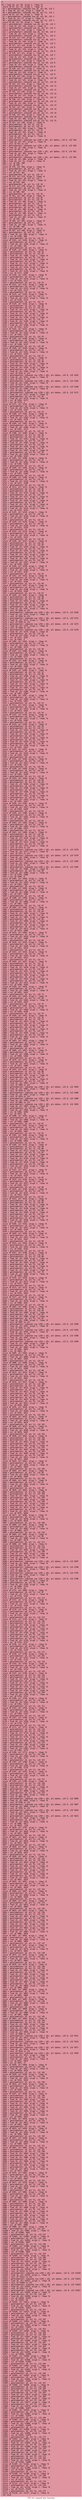 digraph "CFG for 'expand_key' function" {
	label="CFG for 'expand_key' function";

	Node0x2a6b93b0 [shape=record,color="#b70d28ff", style=filled, fillcolor="#b70d2870" fontname="Courier",label="{2:\l|  %3 = load i8, ptr %0, align 1, !tbaa !6\l  store i8 %3, ptr %1, align 1, !tbaa !6\l  %4 = getelementptr inbounds nuw i8, ptr %0, i32 1\l  %5 = load i8, ptr %4, align 1, !tbaa !6\l  %6 = getelementptr inbounds nuw i8, ptr %1, i32 1\l  store i8 %5, ptr %6, align 1, !tbaa !6\l  %7 = getelementptr inbounds nuw i8, ptr %0, i32 2\l  %8 = load i8, ptr %7, align 1, !tbaa !6\l  %9 = getelementptr inbounds nuw i8, ptr %1, i32 2\l  store i8 %8, ptr %9, align 1, !tbaa !6\l  %10 = getelementptr inbounds nuw i8, ptr %0, i32 3\l  %11 = load i8, ptr %10, align 1, !tbaa !6\l  %12 = getelementptr inbounds nuw i8, ptr %1, i32 3\l  store i8 %11, ptr %12, align 1, !tbaa !6\l  %13 = getelementptr inbounds nuw i8, ptr %0, i32 4\l  %14 = load i8, ptr %13, align 1, !tbaa !6\l  %15 = getelementptr inbounds nuw i8, ptr %1, i32 4\l  store i8 %14, ptr %15, align 1, !tbaa !6\l  %16 = getelementptr inbounds nuw i8, ptr %0, i32 5\l  %17 = load i8, ptr %16, align 1, !tbaa !6\l  %18 = getelementptr inbounds nuw i8, ptr %1, i32 5\l  store i8 %17, ptr %18, align 1, !tbaa !6\l  %19 = getelementptr inbounds nuw i8, ptr %0, i32 6\l  %20 = load i8, ptr %19, align 1, !tbaa !6\l  %21 = getelementptr inbounds nuw i8, ptr %1, i32 6\l  store i8 %20, ptr %21, align 1, !tbaa !6\l  %22 = getelementptr inbounds nuw i8, ptr %0, i32 7\l  %23 = load i8, ptr %22, align 1, !tbaa !6\l  %24 = getelementptr inbounds nuw i8, ptr %1, i32 7\l  store i8 %23, ptr %24, align 1, !tbaa !6\l  %25 = getelementptr inbounds nuw i8, ptr %0, i32 8\l  %26 = load i8, ptr %25, align 1, !tbaa !6\l  %27 = getelementptr inbounds nuw i8, ptr %1, i32 8\l  store i8 %26, ptr %27, align 1, !tbaa !6\l  %28 = getelementptr inbounds nuw i8, ptr %0, i32 9\l  %29 = load i8, ptr %28, align 1, !tbaa !6\l  %30 = getelementptr inbounds nuw i8, ptr %1, i32 9\l  store i8 %29, ptr %30, align 1, !tbaa !6\l  %31 = getelementptr inbounds nuw i8, ptr %0, i32 10\l  %32 = load i8, ptr %31, align 1, !tbaa !6\l  %33 = getelementptr inbounds nuw i8, ptr %1, i32 10\l  store i8 %32, ptr %33, align 1, !tbaa !6\l  %34 = getelementptr inbounds nuw i8, ptr %0, i32 11\l  %35 = load i8, ptr %34, align 1, !tbaa !6\l  %36 = getelementptr inbounds nuw i8, ptr %1, i32 11\l  store i8 %35, ptr %36, align 1, !tbaa !6\l  %37 = getelementptr inbounds nuw i8, ptr %0, i32 12\l  %38 = load i8, ptr %37, align 1, !tbaa !6\l  %39 = getelementptr inbounds nuw i8, ptr %1, i32 12\l  store i8 %38, ptr %39, align 1, !tbaa !6\l  %40 = getelementptr inbounds nuw i8, ptr %0, i32 13\l  %41 = load i8, ptr %40, align 1, !tbaa !6\l  %42 = getelementptr inbounds nuw i8, ptr %1, i32 13\l  store i8 %41, ptr %42, align 1, !tbaa !6\l  %43 = getelementptr inbounds nuw i8, ptr %0, i32 14\l  %44 = load i8, ptr %43, align 1, !tbaa !6\l  %45 = getelementptr inbounds nuw i8, ptr %1, i32 14\l  store i8 %44, ptr %45, align 1, !tbaa !6\l  %46 = getelementptr inbounds nuw i8, ptr %0, i32 15\l  %47 = load i8, ptr %46, align 1, !tbaa !6\l  %48 = getelementptr inbounds nuw i8, ptr %1, i32 15\l  store i8 %47, ptr %48, align 1, !tbaa !6\l  %49 = getelementptr i8, ptr %1, i32 16\l  %50 = getelementptr i8, ptr %1, i32 14\l  %51 = load i8, ptr %50, align 1, !tbaa !6\l  %52 = getelementptr i8, ptr %1, i32 13\l  %53 = load i8, ptr %52, align 1, !tbaa !6\l  %54 = getelementptr i8, ptr %1, i32 12\l  %55 = load i8, ptr %54, align 1, !tbaa !6\l  %56 = zext i8 %53 to i32\l  %57 = getelementptr inbounds nuw [256 x i8], ptr @sbox, i32 0, i32 %56\l  %58 = load i8, ptr %57, align 1, !tbaa !6\l  %59 = zext i8 %51 to i32\l  %60 = getelementptr inbounds nuw [256 x i8], ptr @sbox, i32 0, i32 %59\l  %61 = load i8, ptr %60, align 1, !tbaa !6\l  %62 = zext i8 %47 to i32\l  %63 = getelementptr inbounds nuw [256 x i8], ptr @sbox, i32 0, i32 %62\l  %64 = load i8, ptr %63, align 1, !tbaa !6\l  %65 = zext i8 %55 to i32\l  %66 = getelementptr inbounds nuw [256 x i8], ptr @sbox, i32 0, i32 %65\l  %67 = load i8, ptr %66, align 1, !tbaa !6\l  %68 = load i8, ptr %1, align 1, !tbaa !6\l  %69 = xor i8 %58, %68\l  %70 = xor i8 %69, 1\l  store i8 %70, ptr %49, align 1, !tbaa !6\l  %71 = getelementptr i8, ptr %1, i32 1\l  %72 = load i8, ptr %71, align 1, !tbaa !6\l  %73 = xor i8 %72, %61\l  %74 = getelementptr i8, ptr %1, i32 17\l  store i8 %73, ptr %74, align 1, !tbaa !6\l  %75 = getelementptr i8, ptr %1, i32 2\l  %76 = load i8, ptr %75, align 1, !tbaa !6\l  %77 = xor i8 %76, %64\l  %78 = getelementptr i8, ptr %1, i32 18\l  store i8 %77, ptr %78, align 1, !tbaa !6\l  %79 = getelementptr i8, ptr %1, i32 3\l  %80 = load i8, ptr %79, align 1, !tbaa !6\l  %81 = xor i8 %80, %67\l  %82 = getelementptr i8, ptr %1, i32 19\l  store i8 %81, ptr %82, align 1, !tbaa !6\l  %83 = getelementptr i8, ptr %1, i32 20\l  %84 = getelementptr i8, ptr %1, i32 16\l  %85 = load i8, ptr %84, align 1, !tbaa !6\l  %86 = getelementptr i8, ptr %1, i32 17\l  %87 = load i8, ptr %86, align 1, !tbaa !6\l  %88 = getelementptr i8, ptr %1, i32 18\l  %89 = load i8, ptr %88, align 1, !tbaa !6\l  %90 = getelementptr i8, ptr %1, i32 19\l  %91 = load i8, ptr %90, align 1, !tbaa !6\l  %92 = getelementptr i8, ptr %1, i32 4\l  %93 = load i8, ptr %92, align 1, !tbaa !6\l  %94 = xor i8 %93, %85\l  store i8 %94, ptr %83, align 1, !tbaa !6\l  %95 = getelementptr i8, ptr %1, i32 5\l  %96 = load i8, ptr %95, align 1, !tbaa !6\l  %97 = xor i8 %96, %87\l  %98 = getelementptr i8, ptr %1, i32 21\l  store i8 %97, ptr %98, align 1, !tbaa !6\l  %99 = getelementptr i8, ptr %1, i32 6\l  %100 = load i8, ptr %99, align 1, !tbaa !6\l  %101 = xor i8 %100, %89\l  %102 = getelementptr i8, ptr %1, i32 22\l  store i8 %101, ptr %102, align 1, !tbaa !6\l  %103 = getelementptr i8, ptr %1, i32 7\l  %104 = load i8, ptr %103, align 1, !tbaa !6\l  %105 = xor i8 %104, %91\l  %106 = getelementptr i8, ptr %1, i32 23\l  store i8 %105, ptr %106, align 1, !tbaa !6\l  %107 = getelementptr i8, ptr %1, i32 24\l  %108 = getelementptr i8, ptr %1, i32 20\l  %109 = load i8, ptr %108, align 1, !tbaa !6\l  %110 = getelementptr i8, ptr %1, i32 21\l  %111 = load i8, ptr %110, align 1, !tbaa !6\l  %112 = getelementptr i8, ptr %1, i32 22\l  %113 = load i8, ptr %112, align 1, !tbaa !6\l  %114 = getelementptr i8, ptr %1, i32 23\l  %115 = load i8, ptr %114, align 1, !tbaa !6\l  %116 = getelementptr i8, ptr %1, i32 8\l  %117 = load i8, ptr %116, align 1, !tbaa !6\l  %118 = xor i8 %117, %109\l  store i8 %118, ptr %107, align 1, !tbaa !6\l  %119 = getelementptr i8, ptr %1, i32 9\l  %120 = load i8, ptr %119, align 1, !tbaa !6\l  %121 = xor i8 %120, %111\l  %122 = getelementptr i8, ptr %1, i32 25\l  store i8 %121, ptr %122, align 1, !tbaa !6\l  %123 = getelementptr i8, ptr %1, i32 10\l  %124 = load i8, ptr %123, align 1, !tbaa !6\l  %125 = xor i8 %124, %113\l  %126 = getelementptr i8, ptr %1, i32 26\l  store i8 %125, ptr %126, align 1, !tbaa !6\l  %127 = getelementptr i8, ptr %1, i32 11\l  %128 = load i8, ptr %127, align 1, !tbaa !6\l  %129 = xor i8 %128, %115\l  %130 = getelementptr i8, ptr %1, i32 27\l  store i8 %129, ptr %130, align 1, !tbaa !6\l  %131 = getelementptr i8, ptr %1, i32 28\l  %132 = getelementptr i8, ptr %1, i32 24\l  %133 = load i8, ptr %132, align 1, !tbaa !6\l  %134 = getelementptr i8, ptr %1, i32 25\l  %135 = load i8, ptr %134, align 1, !tbaa !6\l  %136 = getelementptr i8, ptr %1, i32 26\l  %137 = load i8, ptr %136, align 1, !tbaa !6\l  %138 = getelementptr i8, ptr %1, i32 27\l  %139 = load i8, ptr %138, align 1, !tbaa !6\l  %140 = getelementptr i8, ptr %1, i32 12\l  %141 = load i8, ptr %140, align 1, !tbaa !6\l  %142 = xor i8 %141, %133\l  store i8 %142, ptr %131, align 1, !tbaa !6\l  %143 = getelementptr i8, ptr %1, i32 13\l  %144 = load i8, ptr %143, align 1, !tbaa !6\l  %145 = xor i8 %144, %135\l  %146 = getelementptr i8, ptr %1, i32 29\l  store i8 %145, ptr %146, align 1, !tbaa !6\l  %147 = getelementptr i8, ptr %1, i32 14\l  %148 = load i8, ptr %147, align 1, !tbaa !6\l  %149 = xor i8 %148, %137\l  %150 = getelementptr i8, ptr %1, i32 30\l  store i8 %149, ptr %150, align 1, !tbaa !6\l  %151 = getelementptr i8, ptr %1, i32 15\l  %152 = load i8, ptr %151, align 1, !tbaa !6\l  %153 = xor i8 %152, %139\l  %154 = getelementptr i8, ptr %1, i32 31\l  store i8 %153, ptr %154, align 1, !tbaa !6\l  %155 = getelementptr i8, ptr %1, i32 32\l  %156 = getelementptr i8, ptr %1, i32 30\l  %157 = load i8, ptr %156, align 1, !tbaa !6\l  %158 = getelementptr i8, ptr %1, i32 29\l  %159 = load i8, ptr %158, align 1, !tbaa !6\l  %160 = getelementptr i8, ptr %1, i32 28\l  %161 = load i8, ptr %160, align 1, !tbaa !6\l  %162 = zext i8 %159 to i32\l  %163 = getelementptr inbounds nuw [256 x i8], ptr @sbox, i32 0, i32 %162\l  %164 = load i8, ptr %163, align 1, !tbaa !6\l  %165 = zext i8 %157 to i32\l  %166 = getelementptr inbounds nuw [256 x i8], ptr @sbox, i32 0, i32 %165\l  %167 = load i8, ptr %166, align 1, !tbaa !6\l  %168 = zext i8 %153 to i32\l  %169 = getelementptr inbounds nuw [256 x i8], ptr @sbox, i32 0, i32 %168\l  %170 = load i8, ptr %169, align 1, !tbaa !6\l  %171 = zext i8 %161 to i32\l  %172 = getelementptr inbounds nuw [256 x i8], ptr @sbox, i32 0, i32 %171\l  %173 = load i8, ptr %172, align 1, !tbaa !6\l  %174 = getelementptr i8, ptr %1, i32 16\l  %175 = load i8, ptr %174, align 1, !tbaa !6\l  %176 = xor i8 %164, %175\l  %177 = xor i8 %176, 2\l  store i8 %177, ptr %155, align 1, !tbaa !6\l  %178 = getelementptr i8, ptr %1, i32 17\l  %179 = load i8, ptr %178, align 1, !tbaa !6\l  %180 = xor i8 %179, %167\l  %181 = getelementptr i8, ptr %1, i32 33\l  store i8 %180, ptr %181, align 1, !tbaa !6\l  %182 = getelementptr i8, ptr %1, i32 18\l  %183 = load i8, ptr %182, align 1, !tbaa !6\l  %184 = xor i8 %183, %170\l  %185 = getelementptr i8, ptr %1, i32 34\l  store i8 %184, ptr %185, align 1, !tbaa !6\l  %186 = getelementptr i8, ptr %1, i32 19\l  %187 = load i8, ptr %186, align 1, !tbaa !6\l  %188 = xor i8 %187, %173\l  %189 = getelementptr i8, ptr %1, i32 35\l  store i8 %188, ptr %189, align 1, !tbaa !6\l  %190 = getelementptr i8, ptr %1, i32 36\l  %191 = getelementptr i8, ptr %1, i32 32\l  %192 = load i8, ptr %191, align 1, !tbaa !6\l  %193 = getelementptr i8, ptr %1, i32 33\l  %194 = load i8, ptr %193, align 1, !tbaa !6\l  %195 = getelementptr i8, ptr %1, i32 34\l  %196 = load i8, ptr %195, align 1, !tbaa !6\l  %197 = getelementptr i8, ptr %1, i32 35\l  %198 = load i8, ptr %197, align 1, !tbaa !6\l  %199 = getelementptr i8, ptr %1, i32 20\l  %200 = load i8, ptr %199, align 1, !tbaa !6\l  %201 = xor i8 %200, %192\l  store i8 %201, ptr %190, align 1, !tbaa !6\l  %202 = getelementptr i8, ptr %1, i32 21\l  %203 = load i8, ptr %202, align 1, !tbaa !6\l  %204 = xor i8 %203, %194\l  %205 = getelementptr i8, ptr %1, i32 37\l  store i8 %204, ptr %205, align 1, !tbaa !6\l  %206 = getelementptr i8, ptr %1, i32 22\l  %207 = load i8, ptr %206, align 1, !tbaa !6\l  %208 = xor i8 %207, %196\l  %209 = getelementptr i8, ptr %1, i32 38\l  store i8 %208, ptr %209, align 1, !tbaa !6\l  %210 = getelementptr i8, ptr %1, i32 23\l  %211 = load i8, ptr %210, align 1, !tbaa !6\l  %212 = xor i8 %211, %198\l  %213 = getelementptr i8, ptr %1, i32 39\l  store i8 %212, ptr %213, align 1, !tbaa !6\l  %214 = getelementptr i8, ptr %1, i32 40\l  %215 = getelementptr i8, ptr %1, i32 36\l  %216 = load i8, ptr %215, align 1, !tbaa !6\l  %217 = getelementptr i8, ptr %1, i32 37\l  %218 = load i8, ptr %217, align 1, !tbaa !6\l  %219 = getelementptr i8, ptr %1, i32 38\l  %220 = load i8, ptr %219, align 1, !tbaa !6\l  %221 = getelementptr i8, ptr %1, i32 39\l  %222 = load i8, ptr %221, align 1, !tbaa !6\l  %223 = getelementptr i8, ptr %1, i32 24\l  %224 = load i8, ptr %223, align 1, !tbaa !6\l  %225 = xor i8 %224, %216\l  store i8 %225, ptr %214, align 1, !tbaa !6\l  %226 = getelementptr i8, ptr %1, i32 25\l  %227 = load i8, ptr %226, align 1, !tbaa !6\l  %228 = xor i8 %227, %218\l  %229 = getelementptr i8, ptr %1, i32 41\l  store i8 %228, ptr %229, align 1, !tbaa !6\l  %230 = getelementptr i8, ptr %1, i32 26\l  %231 = load i8, ptr %230, align 1, !tbaa !6\l  %232 = xor i8 %231, %220\l  %233 = getelementptr i8, ptr %1, i32 42\l  store i8 %232, ptr %233, align 1, !tbaa !6\l  %234 = getelementptr i8, ptr %1, i32 27\l  %235 = load i8, ptr %234, align 1, !tbaa !6\l  %236 = xor i8 %235, %222\l  %237 = getelementptr i8, ptr %1, i32 43\l  store i8 %236, ptr %237, align 1, !tbaa !6\l  %238 = getelementptr i8, ptr %1, i32 44\l  %239 = getelementptr i8, ptr %1, i32 40\l  %240 = load i8, ptr %239, align 1, !tbaa !6\l  %241 = getelementptr i8, ptr %1, i32 41\l  %242 = load i8, ptr %241, align 1, !tbaa !6\l  %243 = getelementptr i8, ptr %1, i32 42\l  %244 = load i8, ptr %243, align 1, !tbaa !6\l  %245 = getelementptr i8, ptr %1, i32 43\l  %246 = load i8, ptr %245, align 1, !tbaa !6\l  %247 = getelementptr i8, ptr %1, i32 28\l  %248 = load i8, ptr %247, align 1, !tbaa !6\l  %249 = xor i8 %248, %240\l  store i8 %249, ptr %238, align 1, !tbaa !6\l  %250 = getelementptr i8, ptr %1, i32 29\l  %251 = load i8, ptr %250, align 1, !tbaa !6\l  %252 = xor i8 %251, %242\l  %253 = getelementptr i8, ptr %1, i32 45\l  store i8 %252, ptr %253, align 1, !tbaa !6\l  %254 = getelementptr i8, ptr %1, i32 30\l  %255 = load i8, ptr %254, align 1, !tbaa !6\l  %256 = xor i8 %255, %244\l  %257 = getelementptr i8, ptr %1, i32 46\l  store i8 %256, ptr %257, align 1, !tbaa !6\l  %258 = getelementptr i8, ptr %1, i32 31\l  %259 = load i8, ptr %258, align 1, !tbaa !6\l  %260 = xor i8 %259, %246\l  %261 = getelementptr i8, ptr %1, i32 47\l  store i8 %260, ptr %261, align 1, !tbaa !6\l  %262 = getelementptr i8, ptr %1, i32 48\l  %263 = getelementptr i8, ptr %1, i32 46\l  %264 = load i8, ptr %263, align 1, !tbaa !6\l  %265 = getelementptr i8, ptr %1, i32 45\l  %266 = load i8, ptr %265, align 1, !tbaa !6\l  %267 = getelementptr i8, ptr %1, i32 44\l  %268 = load i8, ptr %267, align 1, !tbaa !6\l  %269 = zext i8 %266 to i32\l  %270 = getelementptr inbounds nuw [256 x i8], ptr @sbox, i32 0, i32 %269\l  %271 = load i8, ptr %270, align 1, !tbaa !6\l  %272 = zext i8 %264 to i32\l  %273 = getelementptr inbounds nuw [256 x i8], ptr @sbox, i32 0, i32 %272\l  %274 = load i8, ptr %273, align 1, !tbaa !6\l  %275 = zext i8 %260 to i32\l  %276 = getelementptr inbounds nuw [256 x i8], ptr @sbox, i32 0, i32 %275\l  %277 = load i8, ptr %276, align 1, !tbaa !6\l  %278 = zext i8 %268 to i32\l  %279 = getelementptr inbounds nuw [256 x i8], ptr @sbox, i32 0, i32 %278\l  %280 = load i8, ptr %279, align 1, !tbaa !6\l  %281 = getelementptr i8, ptr %1, i32 32\l  %282 = load i8, ptr %281, align 1, !tbaa !6\l  %283 = xor i8 %271, %282\l  %284 = xor i8 %283, 4\l  store i8 %284, ptr %262, align 1, !tbaa !6\l  %285 = getelementptr i8, ptr %1, i32 33\l  %286 = load i8, ptr %285, align 1, !tbaa !6\l  %287 = xor i8 %286, %274\l  %288 = getelementptr i8, ptr %1, i32 49\l  store i8 %287, ptr %288, align 1, !tbaa !6\l  %289 = getelementptr i8, ptr %1, i32 34\l  %290 = load i8, ptr %289, align 1, !tbaa !6\l  %291 = xor i8 %290, %277\l  %292 = getelementptr i8, ptr %1, i32 50\l  store i8 %291, ptr %292, align 1, !tbaa !6\l  %293 = getelementptr i8, ptr %1, i32 35\l  %294 = load i8, ptr %293, align 1, !tbaa !6\l  %295 = xor i8 %294, %280\l  %296 = getelementptr i8, ptr %1, i32 51\l  store i8 %295, ptr %296, align 1, !tbaa !6\l  %297 = getelementptr i8, ptr %1, i32 52\l  %298 = getelementptr i8, ptr %1, i32 48\l  %299 = load i8, ptr %298, align 1, !tbaa !6\l  %300 = getelementptr i8, ptr %1, i32 49\l  %301 = load i8, ptr %300, align 1, !tbaa !6\l  %302 = getelementptr i8, ptr %1, i32 50\l  %303 = load i8, ptr %302, align 1, !tbaa !6\l  %304 = getelementptr i8, ptr %1, i32 51\l  %305 = load i8, ptr %304, align 1, !tbaa !6\l  %306 = getelementptr i8, ptr %1, i32 36\l  %307 = load i8, ptr %306, align 1, !tbaa !6\l  %308 = xor i8 %307, %299\l  store i8 %308, ptr %297, align 1, !tbaa !6\l  %309 = getelementptr i8, ptr %1, i32 37\l  %310 = load i8, ptr %309, align 1, !tbaa !6\l  %311 = xor i8 %310, %301\l  %312 = getelementptr i8, ptr %1, i32 53\l  store i8 %311, ptr %312, align 1, !tbaa !6\l  %313 = getelementptr i8, ptr %1, i32 38\l  %314 = load i8, ptr %313, align 1, !tbaa !6\l  %315 = xor i8 %314, %303\l  %316 = getelementptr i8, ptr %1, i32 54\l  store i8 %315, ptr %316, align 1, !tbaa !6\l  %317 = getelementptr i8, ptr %1, i32 39\l  %318 = load i8, ptr %317, align 1, !tbaa !6\l  %319 = xor i8 %318, %305\l  %320 = getelementptr i8, ptr %1, i32 55\l  store i8 %319, ptr %320, align 1, !tbaa !6\l  %321 = getelementptr i8, ptr %1, i32 56\l  %322 = getelementptr i8, ptr %1, i32 52\l  %323 = load i8, ptr %322, align 1, !tbaa !6\l  %324 = getelementptr i8, ptr %1, i32 53\l  %325 = load i8, ptr %324, align 1, !tbaa !6\l  %326 = getelementptr i8, ptr %1, i32 54\l  %327 = load i8, ptr %326, align 1, !tbaa !6\l  %328 = getelementptr i8, ptr %1, i32 55\l  %329 = load i8, ptr %328, align 1, !tbaa !6\l  %330 = getelementptr i8, ptr %1, i32 40\l  %331 = load i8, ptr %330, align 1, !tbaa !6\l  %332 = xor i8 %331, %323\l  store i8 %332, ptr %321, align 1, !tbaa !6\l  %333 = getelementptr i8, ptr %1, i32 41\l  %334 = load i8, ptr %333, align 1, !tbaa !6\l  %335 = xor i8 %334, %325\l  %336 = getelementptr i8, ptr %1, i32 57\l  store i8 %335, ptr %336, align 1, !tbaa !6\l  %337 = getelementptr i8, ptr %1, i32 42\l  %338 = load i8, ptr %337, align 1, !tbaa !6\l  %339 = xor i8 %338, %327\l  %340 = getelementptr i8, ptr %1, i32 58\l  store i8 %339, ptr %340, align 1, !tbaa !6\l  %341 = getelementptr i8, ptr %1, i32 43\l  %342 = load i8, ptr %341, align 1, !tbaa !6\l  %343 = xor i8 %342, %329\l  %344 = getelementptr i8, ptr %1, i32 59\l  store i8 %343, ptr %344, align 1, !tbaa !6\l  %345 = getelementptr i8, ptr %1, i32 60\l  %346 = getelementptr i8, ptr %1, i32 56\l  %347 = load i8, ptr %346, align 1, !tbaa !6\l  %348 = getelementptr i8, ptr %1, i32 57\l  %349 = load i8, ptr %348, align 1, !tbaa !6\l  %350 = getelementptr i8, ptr %1, i32 58\l  %351 = load i8, ptr %350, align 1, !tbaa !6\l  %352 = getelementptr i8, ptr %1, i32 59\l  %353 = load i8, ptr %352, align 1, !tbaa !6\l  %354 = getelementptr i8, ptr %1, i32 44\l  %355 = load i8, ptr %354, align 1, !tbaa !6\l  %356 = xor i8 %355, %347\l  store i8 %356, ptr %345, align 1, !tbaa !6\l  %357 = getelementptr i8, ptr %1, i32 45\l  %358 = load i8, ptr %357, align 1, !tbaa !6\l  %359 = xor i8 %358, %349\l  %360 = getelementptr i8, ptr %1, i32 61\l  store i8 %359, ptr %360, align 1, !tbaa !6\l  %361 = getelementptr i8, ptr %1, i32 46\l  %362 = load i8, ptr %361, align 1, !tbaa !6\l  %363 = xor i8 %362, %351\l  %364 = getelementptr i8, ptr %1, i32 62\l  store i8 %363, ptr %364, align 1, !tbaa !6\l  %365 = getelementptr i8, ptr %1, i32 47\l  %366 = load i8, ptr %365, align 1, !tbaa !6\l  %367 = xor i8 %366, %353\l  %368 = getelementptr i8, ptr %1, i32 63\l  store i8 %367, ptr %368, align 1, !tbaa !6\l  %369 = getelementptr i8, ptr %1, i32 64\l  %370 = getelementptr i8, ptr %1, i32 62\l  %371 = load i8, ptr %370, align 1, !tbaa !6\l  %372 = getelementptr i8, ptr %1, i32 61\l  %373 = load i8, ptr %372, align 1, !tbaa !6\l  %374 = getelementptr i8, ptr %1, i32 60\l  %375 = load i8, ptr %374, align 1, !tbaa !6\l  %376 = zext i8 %373 to i32\l  %377 = getelementptr inbounds nuw [256 x i8], ptr @sbox, i32 0, i32 %376\l  %378 = load i8, ptr %377, align 1, !tbaa !6\l  %379 = zext i8 %371 to i32\l  %380 = getelementptr inbounds nuw [256 x i8], ptr @sbox, i32 0, i32 %379\l  %381 = load i8, ptr %380, align 1, !tbaa !6\l  %382 = zext i8 %367 to i32\l  %383 = getelementptr inbounds nuw [256 x i8], ptr @sbox, i32 0, i32 %382\l  %384 = load i8, ptr %383, align 1, !tbaa !6\l  %385 = zext i8 %375 to i32\l  %386 = getelementptr inbounds nuw [256 x i8], ptr @sbox, i32 0, i32 %385\l  %387 = load i8, ptr %386, align 1, !tbaa !6\l  %388 = getelementptr i8, ptr %1, i32 48\l  %389 = load i8, ptr %388, align 1, !tbaa !6\l  %390 = xor i8 %378, %389\l  %391 = xor i8 %390, 8\l  store i8 %391, ptr %369, align 1, !tbaa !6\l  %392 = getelementptr i8, ptr %1, i32 49\l  %393 = load i8, ptr %392, align 1, !tbaa !6\l  %394 = xor i8 %393, %381\l  %395 = getelementptr i8, ptr %1, i32 65\l  store i8 %394, ptr %395, align 1, !tbaa !6\l  %396 = getelementptr i8, ptr %1, i32 50\l  %397 = load i8, ptr %396, align 1, !tbaa !6\l  %398 = xor i8 %397, %384\l  %399 = getelementptr i8, ptr %1, i32 66\l  store i8 %398, ptr %399, align 1, !tbaa !6\l  %400 = getelementptr i8, ptr %1, i32 51\l  %401 = load i8, ptr %400, align 1, !tbaa !6\l  %402 = xor i8 %401, %387\l  %403 = getelementptr i8, ptr %1, i32 67\l  store i8 %402, ptr %403, align 1, !tbaa !6\l  %404 = getelementptr i8, ptr %1, i32 68\l  %405 = getelementptr i8, ptr %1, i32 64\l  %406 = load i8, ptr %405, align 1, !tbaa !6\l  %407 = getelementptr i8, ptr %1, i32 65\l  %408 = load i8, ptr %407, align 1, !tbaa !6\l  %409 = getelementptr i8, ptr %1, i32 66\l  %410 = load i8, ptr %409, align 1, !tbaa !6\l  %411 = getelementptr i8, ptr %1, i32 67\l  %412 = load i8, ptr %411, align 1, !tbaa !6\l  %413 = getelementptr i8, ptr %1, i32 52\l  %414 = load i8, ptr %413, align 1, !tbaa !6\l  %415 = xor i8 %414, %406\l  store i8 %415, ptr %404, align 1, !tbaa !6\l  %416 = getelementptr i8, ptr %1, i32 53\l  %417 = load i8, ptr %416, align 1, !tbaa !6\l  %418 = xor i8 %417, %408\l  %419 = getelementptr i8, ptr %1, i32 69\l  store i8 %418, ptr %419, align 1, !tbaa !6\l  %420 = getelementptr i8, ptr %1, i32 54\l  %421 = load i8, ptr %420, align 1, !tbaa !6\l  %422 = xor i8 %421, %410\l  %423 = getelementptr i8, ptr %1, i32 70\l  store i8 %422, ptr %423, align 1, !tbaa !6\l  %424 = getelementptr i8, ptr %1, i32 55\l  %425 = load i8, ptr %424, align 1, !tbaa !6\l  %426 = xor i8 %425, %412\l  %427 = getelementptr i8, ptr %1, i32 71\l  store i8 %426, ptr %427, align 1, !tbaa !6\l  %428 = getelementptr i8, ptr %1, i32 72\l  %429 = getelementptr i8, ptr %1, i32 68\l  %430 = load i8, ptr %429, align 1, !tbaa !6\l  %431 = getelementptr i8, ptr %1, i32 69\l  %432 = load i8, ptr %431, align 1, !tbaa !6\l  %433 = getelementptr i8, ptr %1, i32 70\l  %434 = load i8, ptr %433, align 1, !tbaa !6\l  %435 = getelementptr i8, ptr %1, i32 71\l  %436 = load i8, ptr %435, align 1, !tbaa !6\l  %437 = getelementptr i8, ptr %1, i32 56\l  %438 = load i8, ptr %437, align 1, !tbaa !6\l  %439 = xor i8 %438, %430\l  store i8 %439, ptr %428, align 1, !tbaa !6\l  %440 = getelementptr i8, ptr %1, i32 57\l  %441 = load i8, ptr %440, align 1, !tbaa !6\l  %442 = xor i8 %441, %432\l  %443 = getelementptr i8, ptr %1, i32 73\l  store i8 %442, ptr %443, align 1, !tbaa !6\l  %444 = getelementptr i8, ptr %1, i32 58\l  %445 = load i8, ptr %444, align 1, !tbaa !6\l  %446 = xor i8 %445, %434\l  %447 = getelementptr i8, ptr %1, i32 74\l  store i8 %446, ptr %447, align 1, !tbaa !6\l  %448 = getelementptr i8, ptr %1, i32 59\l  %449 = load i8, ptr %448, align 1, !tbaa !6\l  %450 = xor i8 %449, %436\l  %451 = getelementptr i8, ptr %1, i32 75\l  store i8 %450, ptr %451, align 1, !tbaa !6\l  %452 = getelementptr i8, ptr %1, i32 76\l  %453 = getelementptr i8, ptr %1, i32 72\l  %454 = load i8, ptr %453, align 1, !tbaa !6\l  %455 = getelementptr i8, ptr %1, i32 73\l  %456 = load i8, ptr %455, align 1, !tbaa !6\l  %457 = getelementptr i8, ptr %1, i32 74\l  %458 = load i8, ptr %457, align 1, !tbaa !6\l  %459 = getelementptr i8, ptr %1, i32 75\l  %460 = load i8, ptr %459, align 1, !tbaa !6\l  %461 = getelementptr i8, ptr %1, i32 60\l  %462 = load i8, ptr %461, align 1, !tbaa !6\l  %463 = xor i8 %462, %454\l  store i8 %463, ptr %452, align 1, !tbaa !6\l  %464 = getelementptr i8, ptr %1, i32 61\l  %465 = load i8, ptr %464, align 1, !tbaa !6\l  %466 = xor i8 %465, %456\l  %467 = getelementptr i8, ptr %1, i32 77\l  store i8 %466, ptr %467, align 1, !tbaa !6\l  %468 = getelementptr i8, ptr %1, i32 62\l  %469 = load i8, ptr %468, align 1, !tbaa !6\l  %470 = xor i8 %469, %458\l  %471 = getelementptr i8, ptr %1, i32 78\l  store i8 %470, ptr %471, align 1, !tbaa !6\l  %472 = getelementptr i8, ptr %1, i32 63\l  %473 = load i8, ptr %472, align 1, !tbaa !6\l  %474 = xor i8 %473, %460\l  %475 = getelementptr i8, ptr %1, i32 79\l  store i8 %474, ptr %475, align 1, !tbaa !6\l  %476 = getelementptr i8, ptr %1, i32 80\l  %477 = getelementptr i8, ptr %1, i32 78\l  %478 = load i8, ptr %477, align 1, !tbaa !6\l  %479 = getelementptr i8, ptr %1, i32 77\l  %480 = load i8, ptr %479, align 1, !tbaa !6\l  %481 = getelementptr i8, ptr %1, i32 76\l  %482 = load i8, ptr %481, align 1, !tbaa !6\l  %483 = zext i8 %480 to i32\l  %484 = getelementptr inbounds nuw [256 x i8], ptr @sbox, i32 0, i32 %483\l  %485 = load i8, ptr %484, align 1, !tbaa !6\l  %486 = zext i8 %478 to i32\l  %487 = getelementptr inbounds nuw [256 x i8], ptr @sbox, i32 0, i32 %486\l  %488 = load i8, ptr %487, align 1, !tbaa !6\l  %489 = zext i8 %474 to i32\l  %490 = getelementptr inbounds nuw [256 x i8], ptr @sbox, i32 0, i32 %489\l  %491 = load i8, ptr %490, align 1, !tbaa !6\l  %492 = zext i8 %482 to i32\l  %493 = getelementptr inbounds nuw [256 x i8], ptr @sbox, i32 0, i32 %492\l  %494 = load i8, ptr %493, align 1, !tbaa !6\l  %495 = getelementptr i8, ptr %1, i32 64\l  %496 = load i8, ptr %495, align 1, !tbaa !6\l  %497 = xor i8 %485, %496\l  %498 = xor i8 %497, 16\l  store i8 %498, ptr %476, align 1, !tbaa !6\l  %499 = getelementptr i8, ptr %1, i32 65\l  %500 = load i8, ptr %499, align 1, !tbaa !6\l  %501 = xor i8 %500, %488\l  %502 = getelementptr i8, ptr %1, i32 81\l  store i8 %501, ptr %502, align 1, !tbaa !6\l  %503 = getelementptr i8, ptr %1, i32 66\l  %504 = load i8, ptr %503, align 1, !tbaa !6\l  %505 = xor i8 %504, %491\l  %506 = getelementptr i8, ptr %1, i32 82\l  store i8 %505, ptr %506, align 1, !tbaa !6\l  %507 = getelementptr i8, ptr %1, i32 67\l  %508 = load i8, ptr %507, align 1, !tbaa !6\l  %509 = xor i8 %508, %494\l  %510 = getelementptr i8, ptr %1, i32 83\l  store i8 %509, ptr %510, align 1, !tbaa !6\l  %511 = getelementptr i8, ptr %1, i32 84\l  %512 = getelementptr i8, ptr %1, i32 80\l  %513 = load i8, ptr %512, align 1, !tbaa !6\l  %514 = getelementptr i8, ptr %1, i32 81\l  %515 = load i8, ptr %514, align 1, !tbaa !6\l  %516 = getelementptr i8, ptr %1, i32 82\l  %517 = load i8, ptr %516, align 1, !tbaa !6\l  %518 = getelementptr i8, ptr %1, i32 83\l  %519 = load i8, ptr %518, align 1, !tbaa !6\l  %520 = getelementptr i8, ptr %1, i32 68\l  %521 = load i8, ptr %520, align 1, !tbaa !6\l  %522 = xor i8 %521, %513\l  store i8 %522, ptr %511, align 1, !tbaa !6\l  %523 = getelementptr i8, ptr %1, i32 69\l  %524 = load i8, ptr %523, align 1, !tbaa !6\l  %525 = xor i8 %524, %515\l  %526 = getelementptr i8, ptr %1, i32 85\l  store i8 %525, ptr %526, align 1, !tbaa !6\l  %527 = getelementptr i8, ptr %1, i32 70\l  %528 = load i8, ptr %527, align 1, !tbaa !6\l  %529 = xor i8 %528, %517\l  %530 = getelementptr i8, ptr %1, i32 86\l  store i8 %529, ptr %530, align 1, !tbaa !6\l  %531 = getelementptr i8, ptr %1, i32 71\l  %532 = load i8, ptr %531, align 1, !tbaa !6\l  %533 = xor i8 %532, %519\l  %534 = getelementptr i8, ptr %1, i32 87\l  store i8 %533, ptr %534, align 1, !tbaa !6\l  %535 = getelementptr i8, ptr %1, i32 88\l  %536 = getelementptr i8, ptr %1, i32 84\l  %537 = load i8, ptr %536, align 1, !tbaa !6\l  %538 = getelementptr i8, ptr %1, i32 85\l  %539 = load i8, ptr %538, align 1, !tbaa !6\l  %540 = getelementptr i8, ptr %1, i32 86\l  %541 = load i8, ptr %540, align 1, !tbaa !6\l  %542 = getelementptr i8, ptr %1, i32 87\l  %543 = load i8, ptr %542, align 1, !tbaa !6\l  %544 = getelementptr i8, ptr %1, i32 72\l  %545 = load i8, ptr %544, align 1, !tbaa !6\l  %546 = xor i8 %545, %537\l  store i8 %546, ptr %535, align 1, !tbaa !6\l  %547 = getelementptr i8, ptr %1, i32 73\l  %548 = load i8, ptr %547, align 1, !tbaa !6\l  %549 = xor i8 %548, %539\l  %550 = getelementptr i8, ptr %1, i32 89\l  store i8 %549, ptr %550, align 1, !tbaa !6\l  %551 = getelementptr i8, ptr %1, i32 74\l  %552 = load i8, ptr %551, align 1, !tbaa !6\l  %553 = xor i8 %552, %541\l  %554 = getelementptr i8, ptr %1, i32 90\l  store i8 %553, ptr %554, align 1, !tbaa !6\l  %555 = getelementptr i8, ptr %1, i32 75\l  %556 = load i8, ptr %555, align 1, !tbaa !6\l  %557 = xor i8 %556, %543\l  %558 = getelementptr i8, ptr %1, i32 91\l  store i8 %557, ptr %558, align 1, !tbaa !6\l  %559 = getelementptr i8, ptr %1, i32 92\l  %560 = getelementptr i8, ptr %1, i32 88\l  %561 = load i8, ptr %560, align 1, !tbaa !6\l  %562 = getelementptr i8, ptr %1, i32 89\l  %563 = load i8, ptr %562, align 1, !tbaa !6\l  %564 = getelementptr i8, ptr %1, i32 90\l  %565 = load i8, ptr %564, align 1, !tbaa !6\l  %566 = getelementptr i8, ptr %1, i32 91\l  %567 = load i8, ptr %566, align 1, !tbaa !6\l  %568 = getelementptr i8, ptr %1, i32 76\l  %569 = load i8, ptr %568, align 1, !tbaa !6\l  %570 = xor i8 %569, %561\l  store i8 %570, ptr %559, align 1, !tbaa !6\l  %571 = getelementptr i8, ptr %1, i32 77\l  %572 = load i8, ptr %571, align 1, !tbaa !6\l  %573 = xor i8 %572, %563\l  %574 = getelementptr i8, ptr %1, i32 93\l  store i8 %573, ptr %574, align 1, !tbaa !6\l  %575 = getelementptr i8, ptr %1, i32 78\l  %576 = load i8, ptr %575, align 1, !tbaa !6\l  %577 = xor i8 %576, %565\l  %578 = getelementptr i8, ptr %1, i32 94\l  store i8 %577, ptr %578, align 1, !tbaa !6\l  %579 = getelementptr i8, ptr %1, i32 79\l  %580 = load i8, ptr %579, align 1, !tbaa !6\l  %581 = xor i8 %580, %567\l  %582 = getelementptr i8, ptr %1, i32 95\l  store i8 %581, ptr %582, align 1, !tbaa !6\l  %583 = getelementptr i8, ptr %1, i32 96\l  %584 = getelementptr i8, ptr %1, i32 94\l  %585 = load i8, ptr %584, align 1, !tbaa !6\l  %586 = getelementptr i8, ptr %1, i32 93\l  %587 = load i8, ptr %586, align 1, !tbaa !6\l  %588 = getelementptr i8, ptr %1, i32 92\l  %589 = load i8, ptr %588, align 1, !tbaa !6\l  %590 = zext i8 %587 to i32\l  %591 = getelementptr inbounds nuw [256 x i8], ptr @sbox, i32 0, i32 %590\l  %592 = load i8, ptr %591, align 1, !tbaa !6\l  %593 = zext i8 %585 to i32\l  %594 = getelementptr inbounds nuw [256 x i8], ptr @sbox, i32 0, i32 %593\l  %595 = load i8, ptr %594, align 1, !tbaa !6\l  %596 = zext i8 %581 to i32\l  %597 = getelementptr inbounds nuw [256 x i8], ptr @sbox, i32 0, i32 %596\l  %598 = load i8, ptr %597, align 1, !tbaa !6\l  %599 = zext i8 %589 to i32\l  %600 = getelementptr inbounds nuw [256 x i8], ptr @sbox, i32 0, i32 %599\l  %601 = load i8, ptr %600, align 1, !tbaa !6\l  %602 = getelementptr i8, ptr %1, i32 80\l  %603 = load i8, ptr %602, align 1, !tbaa !6\l  %604 = xor i8 %592, %603\l  %605 = xor i8 %604, 32\l  store i8 %605, ptr %583, align 1, !tbaa !6\l  %606 = getelementptr i8, ptr %1, i32 81\l  %607 = load i8, ptr %606, align 1, !tbaa !6\l  %608 = xor i8 %607, %595\l  %609 = getelementptr i8, ptr %1, i32 97\l  store i8 %608, ptr %609, align 1, !tbaa !6\l  %610 = getelementptr i8, ptr %1, i32 82\l  %611 = load i8, ptr %610, align 1, !tbaa !6\l  %612 = xor i8 %611, %598\l  %613 = getelementptr i8, ptr %1, i32 98\l  store i8 %612, ptr %613, align 1, !tbaa !6\l  %614 = getelementptr i8, ptr %1, i32 83\l  %615 = load i8, ptr %614, align 1, !tbaa !6\l  %616 = xor i8 %615, %601\l  %617 = getelementptr i8, ptr %1, i32 99\l  store i8 %616, ptr %617, align 1, !tbaa !6\l  %618 = getelementptr i8, ptr %1, i32 100\l  %619 = getelementptr i8, ptr %1, i32 96\l  %620 = load i8, ptr %619, align 1, !tbaa !6\l  %621 = getelementptr i8, ptr %1, i32 97\l  %622 = load i8, ptr %621, align 1, !tbaa !6\l  %623 = getelementptr i8, ptr %1, i32 98\l  %624 = load i8, ptr %623, align 1, !tbaa !6\l  %625 = getelementptr i8, ptr %1, i32 99\l  %626 = load i8, ptr %625, align 1, !tbaa !6\l  %627 = getelementptr i8, ptr %1, i32 84\l  %628 = load i8, ptr %627, align 1, !tbaa !6\l  %629 = xor i8 %628, %620\l  store i8 %629, ptr %618, align 1, !tbaa !6\l  %630 = getelementptr i8, ptr %1, i32 85\l  %631 = load i8, ptr %630, align 1, !tbaa !6\l  %632 = xor i8 %631, %622\l  %633 = getelementptr i8, ptr %1, i32 101\l  store i8 %632, ptr %633, align 1, !tbaa !6\l  %634 = getelementptr i8, ptr %1, i32 86\l  %635 = load i8, ptr %634, align 1, !tbaa !6\l  %636 = xor i8 %635, %624\l  %637 = getelementptr i8, ptr %1, i32 102\l  store i8 %636, ptr %637, align 1, !tbaa !6\l  %638 = getelementptr i8, ptr %1, i32 87\l  %639 = load i8, ptr %638, align 1, !tbaa !6\l  %640 = xor i8 %639, %626\l  %641 = getelementptr i8, ptr %1, i32 103\l  store i8 %640, ptr %641, align 1, !tbaa !6\l  %642 = getelementptr i8, ptr %1, i32 104\l  %643 = getelementptr i8, ptr %1, i32 100\l  %644 = load i8, ptr %643, align 1, !tbaa !6\l  %645 = getelementptr i8, ptr %1, i32 101\l  %646 = load i8, ptr %645, align 1, !tbaa !6\l  %647 = getelementptr i8, ptr %1, i32 102\l  %648 = load i8, ptr %647, align 1, !tbaa !6\l  %649 = getelementptr i8, ptr %1, i32 103\l  %650 = load i8, ptr %649, align 1, !tbaa !6\l  %651 = getelementptr i8, ptr %1, i32 88\l  %652 = load i8, ptr %651, align 1, !tbaa !6\l  %653 = xor i8 %652, %644\l  store i8 %653, ptr %642, align 1, !tbaa !6\l  %654 = getelementptr i8, ptr %1, i32 89\l  %655 = load i8, ptr %654, align 1, !tbaa !6\l  %656 = xor i8 %655, %646\l  %657 = getelementptr i8, ptr %1, i32 105\l  store i8 %656, ptr %657, align 1, !tbaa !6\l  %658 = getelementptr i8, ptr %1, i32 90\l  %659 = load i8, ptr %658, align 1, !tbaa !6\l  %660 = xor i8 %659, %648\l  %661 = getelementptr i8, ptr %1, i32 106\l  store i8 %660, ptr %661, align 1, !tbaa !6\l  %662 = getelementptr i8, ptr %1, i32 91\l  %663 = load i8, ptr %662, align 1, !tbaa !6\l  %664 = xor i8 %663, %650\l  %665 = getelementptr i8, ptr %1, i32 107\l  store i8 %664, ptr %665, align 1, !tbaa !6\l  %666 = getelementptr i8, ptr %1, i32 108\l  %667 = getelementptr i8, ptr %1, i32 104\l  %668 = load i8, ptr %667, align 1, !tbaa !6\l  %669 = getelementptr i8, ptr %1, i32 105\l  %670 = load i8, ptr %669, align 1, !tbaa !6\l  %671 = getelementptr i8, ptr %1, i32 106\l  %672 = load i8, ptr %671, align 1, !tbaa !6\l  %673 = getelementptr i8, ptr %1, i32 107\l  %674 = load i8, ptr %673, align 1, !tbaa !6\l  %675 = getelementptr i8, ptr %1, i32 92\l  %676 = load i8, ptr %675, align 1, !tbaa !6\l  %677 = xor i8 %676, %668\l  store i8 %677, ptr %666, align 1, !tbaa !6\l  %678 = getelementptr i8, ptr %1, i32 93\l  %679 = load i8, ptr %678, align 1, !tbaa !6\l  %680 = xor i8 %679, %670\l  %681 = getelementptr i8, ptr %1, i32 109\l  store i8 %680, ptr %681, align 1, !tbaa !6\l  %682 = getelementptr i8, ptr %1, i32 94\l  %683 = load i8, ptr %682, align 1, !tbaa !6\l  %684 = xor i8 %683, %672\l  %685 = getelementptr i8, ptr %1, i32 110\l  store i8 %684, ptr %685, align 1, !tbaa !6\l  %686 = getelementptr i8, ptr %1, i32 95\l  %687 = load i8, ptr %686, align 1, !tbaa !6\l  %688 = xor i8 %687, %674\l  %689 = getelementptr i8, ptr %1, i32 111\l  store i8 %688, ptr %689, align 1, !tbaa !6\l  %690 = getelementptr i8, ptr %1, i32 112\l  %691 = getelementptr i8, ptr %1, i32 110\l  %692 = load i8, ptr %691, align 1, !tbaa !6\l  %693 = getelementptr i8, ptr %1, i32 109\l  %694 = load i8, ptr %693, align 1, !tbaa !6\l  %695 = getelementptr i8, ptr %1, i32 108\l  %696 = load i8, ptr %695, align 1, !tbaa !6\l  %697 = zext i8 %694 to i32\l  %698 = getelementptr inbounds nuw [256 x i8], ptr @sbox, i32 0, i32 %697\l  %699 = load i8, ptr %698, align 1, !tbaa !6\l  %700 = zext i8 %692 to i32\l  %701 = getelementptr inbounds nuw [256 x i8], ptr @sbox, i32 0, i32 %700\l  %702 = load i8, ptr %701, align 1, !tbaa !6\l  %703 = zext i8 %688 to i32\l  %704 = getelementptr inbounds nuw [256 x i8], ptr @sbox, i32 0, i32 %703\l  %705 = load i8, ptr %704, align 1, !tbaa !6\l  %706 = zext i8 %696 to i32\l  %707 = getelementptr inbounds nuw [256 x i8], ptr @sbox, i32 0, i32 %706\l  %708 = load i8, ptr %707, align 1, !tbaa !6\l  %709 = getelementptr i8, ptr %1, i32 96\l  %710 = load i8, ptr %709, align 1, !tbaa !6\l  %711 = xor i8 %699, %710\l  %712 = xor i8 %711, 64\l  store i8 %712, ptr %690, align 1, !tbaa !6\l  %713 = getelementptr i8, ptr %1, i32 97\l  %714 = load i8, ptr %713, align 1, !tbaa !6\l  %715 = xor i8 %714, %702\l  %716 = getelementptr i8, ptr %1, i32 113\l  store i8 %715, ptr %716, align 1, !tbaa !6\l  %717 = getelementptr i8, ptr %1, i32 98\l  %718 = load i8, ptr %717, align 1, !tbaa !6\l  %719 = xor i8 %718, %705\l  %720 = getelementptr i8, ptr %1, i32 114\l  store i8 %719, ptr %720, align 1, !tbaa !6\l  %721 = getelementptr i8, ptr %1, i32 99\l  %722 = load i8, ptr %721, align 1, !tbaa !6\l  %723 = xor i8 %722, %708\l  %724 = getelementptr i8, ptr %1, i32 115\l  store i8 %723, ptr %724, align 1, !tbaa !6\l  %725 = getelementptr i8, ptr %1, i32 116\l  %726 = getelementptr i8, ptr %1, i32 112\l  %727 = load i8, ptr %726, align 1, !tbaa !6\l  %728 = getelementptr i8, ptr %1, i32 113\l  %729 = load i8, ptr %728, align 1, !tbaa !6\l  %730 = getelementptr i8, ptr %1, i32 114\l  %731 = load i8, ptr %730, align 1, !tbaa !6\l  %732 = getelementptr i8, ptr %1, i32 115\l  %733 = load i8, ptr %732, align 1, !tbaa !6\l  %734 = getelementptr i8, ptr %1, i32 100\l  %735 = load i8, ptr %734, align 1, !tbaa !6\l  %736 = xor i8 %735, %727\l  store i8 %736, ptr %725, align 1, !tbaa !6\l  %737 = getelementptr i8, ptr %1, i32 101\l  %738 = load i8, ptr %737, align 1, !tbaa !6\l  %739 = xor i8 %738, %729\l  %740 = getelementptr i8, ptr %1, i32 117\l  store i8 %739, ptr %740, align 1, !tbaa !6\l  %741 = getelementptr i8, ptr %1, i32 102\l  %742 = load i8, ptr %741, align 1, !tbaa !6\l  %743 = xor i8 %742, %731\l  %744 = getelementptr i8, ptr %1, i32 118\l  store i8 %743, ptr %744, align 1, !tbaa !6\l  %745 = getelementptr i8, ptr %1, i32 103\l  %746 = load i8, ptr %745, align 1, !tbaa !6\l  %747 = xor i8 %746, %733\l  %748 = getelementptr i8, ptr %1, i32 119\l  store i8 %747, ptr %748, align 1, !tbaa !6\l  %749 = getelementptr i8, ptr %1, i32 120\l  %750 = getelementptr i8, ptr %1, i32 116\l  %751 = load i8, ptr %750, align 1, !tbaa !6\l  %752 = getelementptr i8, ptr %1, i32 117\l  %753 = load i8, ptr %752, align 1, !tbaa !6\l  %754 = getelementptr i8, ptr %1, i32 118\l  %755 = load i8, ptr %754, align 1, !tbaa !6\l  %756 = getelementptr i8, ptr %1, i32 119\l  %757 = load i8, ptr %756, align 1, !tbaa !6\l  %758 = getelementptr i8, ptr %1, i32 104\l  %759 = load i8, ptr %758, align 1, !tbaa !6\l  %760 = xor i8 %759, %751\l  store i8 %760, ptr %749, align 1, !tbaa !6\l  %761 = getelementptr i8, ptr %1, i32 105\l  %762 = load i8, ptr %761, align 1, !tbaa !6\l  %763 = xor i8 %762, %753\l  %764 = getelementptr i8, ptr %1, i32 121\l  store i8 %763, ptr %764, align 1, !tbaa !6\l  %765 = getelementptr i8, ptr %1, i32 106\l  %766 = load i8, ptr %765, align 1, !tbaa !6\l  %767 = xor i8 %766, %755\l  %768 = getelementptr i8, ptr %1, i32 122\l  store i8 %767, ptr %768, align 1, !tbaa !6\l  %769 = getelementptr i8, ptr %1, i32 107\l  %770 = load i8, ptr %769, align 1, !tbaa !6\l  %771 = xor i8 %770, %757\l  %772 = getelementptr i8, ptr %1, i32 123\l  store i8 %771, ptr %772, align 1, !tbaa !6\l  %773 = getelementptr i8, ptr %1, i32 124\l  %774 = getelementptr i8, ptr %1, i32 120\l  %775 = load i8, ptr %774, align 1, !tbaa !6\l  %776 = getelementptr i8, ptr %1, i32 121\l  %777 = load i8, ptr %776, align 1, !tbaa !6\l  %778 = getelementptr i8, ptr %1, i32 122\l  %779 = load i8, ptr %778, align 1, !tbaa !6\l  %780 = getelementptr i8, ptr %1, i32 123\l  %781 = load i8, ptr %780, align 1, !tbaa !6\l  %782 = getelementptr i8, ptr %1, i32 108\l  %783 = load i8, ptr %782, align 1, !tbaa !6\l  %784 = xor i8 %783, %775\l  store i8 %784, ptr %773, align 1, !tbaa !6\l  %785 = getelementptr i8, ptr %1, i32 109\l  %786 = load i8, ptr %785, align 1, !tbaa !6\l  %787 = xor i8 %786, %777\l  %788 = getelementptr i8, ptr %1, i32 125\l  store i8 %787, ptr %788, align 1, !tbaa !6\l  %789 = getelementptr i8, ptr %1, i32 110\l  %790 = load i8, ptr %789, align 1, !tbaa !6\l  %791 = xor i8 %790, %779\l  %792 = getelementptr i8, ptr %1, i32 126\l  store i8 %791, ptr %792, align 1, !tbaa !6\l  %793 = getelementptr i8, ptr %1, i32 111\l  %794 = load i8, ptr %793, align 1, !tbaa !6\l  %795 = xor i8 %794, %781\l  %796 = getelementptr i8, ptr %1, i32 127\l  store i8 %795, ptr %796, align 1, !tbaa !6\l  %797 = getelementptr i8, ptr %1, i32 128\l  %798 = getelementptr i8, ptr %1, i32 126\l  %799 = load i8, ptr %798, align 1, !tbaa !6\l  %800 = getelementptr i8, ptr %1, i32 125\l  %801 = load i8, ptr %800, align 1, !tbaa !6\l  %802 = getelementptr i8, ptr %1, i32 124\l  %803 = load i8, ptr %802, align 1, !tbaa !6\l  %804 = zext i8 %801 to i32\l  %805 = getelementptr inbounds nuw [256 x i8], ptr @sbox, i32 0, i32 %804\l  %806 = load i8, ptr %805, align 1, !tbaa !6\l  %807 = zext i8 %799 to i32\l  %808 = getelementptr inbounds nuw [256 x i8], ptr @sbox, i32 0, i32 %807\l  %809 = load i8, ptr %808, align 1, !tbaa !6\l  %810 = zext i8 %795 to i32\l  %811 = getelementptr inbounds nuw [256 x i8], ptr @sbox, i32 0, i32 %810\l  %812 = load i8, ptr %811, align 1, !tbaa !6\l  %813 = zext i8 %803 to i32\l  %814 = getelementptr inbounds nuw [256 x i8], ptr @sbox, i32 0, i32 %813\l  %815 = load i8, ptr %814, align 1, !tbaa !6\l  %816 = getelementptr i8, ptr %1, i32 112\l  %817 = load i8, ptr %816, align 1, !tbaa !6\l  %818 = xor i8 %806, %817\l  %819 = xor i8 %818, -128\l  store i8 %819, ptr %797, align 1, !tbaa !6\l  %820 = getelementptr i8, ptr %1, i32 113\l  %821 = load i8, ptr %820, align 1, !tbaa !6\l  %822 = xor i8 %821, %809\l  %823 = getelementptr i8, ptr %1, i32 129\l  store i8 %822, ptr %823, align 1, !tbaa !6\l  %824 = getelementptr i8, ptr %1, i32 114\l  %825 = load i8, ptr %824, align 1, !tbaa !6\l  %826 = xor i8 %825, %812\l  %827 = getelementptr i8, ptr %1, i32 130\l  store i8 %826, ptr %827, align 1, !tbaa !6\l  %828 = getelementptr i8, ptr %1, i32 115\l  %829 = load i8, ptr %828, align 1, !tbaa !6\l  %830 = xor i8 %829, %815\l  %831 = getelementptr i8, ptr %1, i32 131\l  store i8 %830, ptr %831, align 1, !tbaa !6\l  %832 = getelementptr i8, ptr %1, i32 132\l  %833 = getelementptr i8, ptr %1, i32 128\l  %834 = load i8, ptr %833, align 1, !tbaa !6\l  %835 = getelementptr i8, ptr %1, i32 129\l  %836 = load i8, ptr %835, align 1, !tbaa !6\l  %837 = getelementptr i8, ptr %1, i32 130\l  %838 = load i8, ptr %837, align 1, !tbaa !6\l  %839 = getelementptr i8, ptr %1, i32 131\l  %840 = load i8, ptr %839, align 1, !tbaa !6\l  %841 = getelementptr i8, ptr %1, i32 116\l  %842 = load i8, ptr %841, align 1, !tbaa !6\l  %843 = xor i8 %842, %834\l  store i8 %843, ptr %832, align 1, !tbaa !6\l  %844 = getelementptr i8, ptr %1, i32 117\l  %845 = load i8, ptr %844, align 1, !tbaa !6\l  %846 = xor i8 %845, %836\l  %847 = getelementptr i8, ptr %1, i32 133\l  store i8 %846, ptr %847, align 1, !tbaa !6\l  %848 = getelementptr i8, ptr %1, i32 118\l  %849 = load i8, ptr %848, align 1, !tbaa !6\l  %850 = xor i8 %849, %838\l  %851 = getelementptr i8, ptr %1, i32 134\l  store i8 %850, ptr %851, align 1, !tbaa !6\l  %852 = getelementptr i8, ptr %1, i32 119\l  %853 = load i8, ptr %852, align 1, !tbaa !6\l  %854 = xor i8 %853, %840\l  %855 = getelementptr i8, ptr %1, i32 135\l  store i8 %854, ptr %855, align 1, !tbaa !6\l  %856 = getelementptr i8, ptr %1, i32 136\l  %857 = getelementptr i8, ptr %1, i32 132\l  %858 = load i8, ptr %857, align 1, !tbaa !6\l  %859 = getelementptr i8, ptr %1, i32 133\l  %860 = load i8, ptr %859, align 1, !tbaa !6\l  %861 = getelementptr i8, ptr %1, i32 134\l  %862 = load i8, ptr %861, align 1, !tbaa !6\l  %863 = getelementptr i8, ptr %1, i32 135\l  %864 = load i8, ptr %863, align 1, !tbaa !6\l  %865 = getelementptr i8, ptr %1, i32 120\l  %866 = load i8, ptr %865, align 1, !tbaa !6\l  %867 = xor i8 %866, %858\l  store i8 %867, ptr %856, align 1, !tbaa !6\l  %868 = getelementptr i8, ptr %1, i32 121\l  %869 = load i8, ptr %868, align 1, !tbaa !6\l  %870 = xor i8 %869, %860\l  %871 = getelementptr i8, ptr %1, i32 137\l  store i8 %870, ptr %871, align 1, !tbaa !6\l  %872 = getelementptr i8, ptr %1, i32 122\l  %873 = load i8, ptr %872, align 1, !tbaa !6\l  %874 = xor i8 %873, %862\l  %875 = getelementptr i8, ptr %1, i32 138\l  store i8 %874, ptr %875, align 1, !tbaa !6\l  %876 = getelementptr i8, ptr %1, i32 123\l  %877 = load i8, ptr %876, align 1, !tbaa !6\l  %878 = xor i8 %877, %864\l  %879 = getelementptr i8, ptr %1, i32 139\l  store i8 %878, ptr %879, align 1, !tbaa !6\l  %880 = getelementptr i8, ptr %1, i32 140\l  %881 = getelementptr i8, ptr %1, i32 136\l  %882 = load i8, ptr %881, align 1, !tbaa !6\l  %883 = getelementptr i8, ptr %1, i32 137\l  %884 = load i8, ptr %883, align 1, !tbaa !6\l  %885 = getelementptr i8, ptr %1, i32 138\l  %886 = load i8, ptr %885, align 1, !tbaa !6\l  %887 = getelementptr i8, ptr %1, i32 139\l  %888 = load i8, ptr %887, align 1, !tbaa !6\l  %889 = getelementptr i8, ptr %1, i32 124\l  %890 = load i8, ptr %889, align 1, !tbaa !6\l  %891 = xor i8 %890, %882\l  store i8 %891, ptr %880, align 1, !tbaa !6\l  %892 = getelementptr i8, ptr %1, i32 125\l  %893 = load i8, ptr %892, align 1, !tbaa !6\l  %894 = xor i8 %893, %884\l  %895 = getelementptr i8, ptr %1, i32 141\l  store i8 %894, ptr %895, align 1, !tbaa !6\l  %896 = getelementptr i8, ptr %1, i32 126\l  %897 = load i8, ptr %896, align 1, !tbaa !6\l  %898 = xor i8 %897, %886\l  %899 = getelementptr i8, ptr %1, i32 142\l  store i8 %898, ptr %899, align 1, !tbaa !6\l  %900 = getelementptr i8, ptr %1, i32 127\l  %901 = load i8, ptr %900, align 1, !tbaa !6\l  %902 = xor i8 %901, %888\l  %903 = getelementptr i8, ptr %1, i32 143\l  store i8 %902, ptr %903, align 1, !tbaa !6\l  %904 = getelementptr i8, ptr %1, i32 144\l  %905 = getelementptr i8, ptr %1, i32 142\l  %906 = load i8, ptr %905, align 1, !tbaa !6\l  %907 = getelementptr i8, ptr %1, i32 141\l  %908 = load i8, ptr %907, align 1, !tbaa !6\l  %909 = getelementptr i8, ptr %1, i32 140\l  %910 = load i8, ptr %909, align 1, !tbaa !6\l  %911 = zext i8 %908 to i32\l  %912 = getelementptr inbounds nuw [256 x i8], ptr @sbox, i32 0, i32 %911\l  %913 = load i8, ptr %912, align 1, !tbaa !6\l  %914 = zext i8 %906 to i32\l  %915 = getelementptr inbounds nuw [256 x i8], ptr @sbox, i32 0, i32 %914\l  %916 = load i8, ptr %915, align 1, !tbaa !6\l  %917 = zext i8 %902 to i32\l  %918 = getelementptr inbounds nuw [256 x i8], ptr @sbox, i32 0, i32 %917\l  %919 = load i8, ptr %918, align 1, !tbaa !6\l  %920 = zext i8 %910 to i32\l  %921 = getelementptr inbounds nuw [256 x i8], ptr @sbox, i32 0, i32 %920\l  %922 = load i8, ptr %921, align 1, !tbaa !6\l  %923 = getelementptr i8, ptr %1, i32 128\l  %924 = load i8, ptr %923, align 1, !tbaa !6\l  %925 = xor i8 %913, %924\l  %926 = xor i8 %925, 27\l  store i8 %926, ptr %904, align 1, !tbaa !6\l  %927 = getelementptr i8, ptr %1, i32 129\l  %928 = load i8, ptr %927, align 1, !tbaa !6\l  %929 = xor i8 %928, %916\l  %930 = getelementptr i8, ptr %1, i32 145\l  store i8 %929, ptr %930, align 1, !tbaa !6\l  %931 = getelementptr i8, ptr %1, i32 130\l  %932 = load i8, ptr %931, align 1, !tbaa !6\l  %933 = xor i8 %932, %919\l  %934 = getelementptr i8, ptr %1, i32 146\l  store i8 %933, ptr %934, align 1, !tbaa !6\l  %935 = getelementptr i8, ptr %1, i32 131\l  %936 = load i8, ptr %935, align 1, !tbaa !6\l  %937 = xor i8 %936, %922\l  %938 = getelementptr i8, ptr %1, i32 147\l  store i8 %937, ptr %938, align 1, !tbaa !6\l  %939 = getelementptr i8, ptr %1, i32 148\l  %940 = getelementptr i8, ptr %1, i32 144\l  %941 = load i8, ptr %940, align 1, !tbaa !6\l  %942 = getelementptr i8, ptr %1, i32 145\l  %943 = load i8, ptr %942, align 1, !tbaa !6\l  %944 = getelementptr i8, ptr %1, i32 146\l  %945 = load i8, ptr %944, align 1, !tbaa !6\l  %946 = getelementptr i8, ptr %1, i32 147\l  %947 = load i8, ptr %946, align 1, !tbaa !6\l  %948 = getelementptr i8, ptr %1, i32 132\l  %949 = load i8, ptr %948, align 1, !tbaa !6\l  %950 = xor i8 %949, %941\l  store i8 %950, ptr %939, align 1, !tbaa !6\l  %951 = getelementptr i8, ptr %1, i32 133\l  %952 = load i8, ptr %951, align 1, !tbaa !6\l  %953 = xor i8 %952, %943\l  %954 = getelementptr i8, ptr %1, i32 149\l  store i8 %953, ptr %954, align 1, !tbaa !6\l  %955 = getelementptr i8, ptr %1, i32 134\l  %956 = load i8, ptr %955, align 1, !tbaa !6\l  %957 = xor i8 %956, %945\l  %958 = getelementptr i8, ptr %1, i32 150\l  store i8 %957, ptr %958, align 1, !tbaa !6\l  %959 = getelementptr i8, ptr %1, i32 135\l  %960 = load i8, ptr %959, align 1, !tbaa !6\l  %961 = xor i8 %960, %947\l  %962 = getelementptr i8, ptr %1, i32 151\l  store i8 %961, ptr %962, align 1, !tbaa !6\l  %963 = getelementptr i8, ptr %1, i32 152\l  %964 = getelementptr i8, ptr %1, i32 148\l  %965 = load i8, ptr %964, align 1, !tbaa !6\l  %966 = getelementptr i8, ptr %1, i32 149\l  %967 = load i8, ptr %966, align 1, !tbaa !6\l  %968 = getelementptr i8, ptr %1, i32 150\l  %969 = load i8, ptr %968, align 1, !tbaa !6\l  %970 = getelementptr i8, ptr %1, i32 151\l  %971 = load i8, ptr %970, align 1, !tbaa !6\l  %972 = getelementptr i8, ptr %1, i32 136\l  %973 = load i8, ptr %972, align 1, !tbaa !6\l  %974 = xor i8 %973, %965\l  store i8 %974, ptr %963, align 1, !tbaa !6\l  %975 = getelementptr i8, ptr %1, i32 137\l  %976 = load i8, ptr %975, align 1, !tbaa !6\l  %977 = xor i8 %976, %967\l  %978 = getelementptr i8, ptr %1, i32 153\l  store i8 %977, ptr %978, align 1, !tbaa !6\l  %979 = getelementptr i8, ptr %1, i32 138\l  %980 = load i8, ptr %979, align 1, !tbaa !6\l  %981 = xor i8 %980, %969\l  %982 = getelementptr i8, ptr %1, i32 154\l  store i8 %981, ptr %982, align 1, !tbaa !6\l  %983 = getelementptr i8, ptr %1, i32 139\l  %984 = load i8, ptr %983, align 1, !tbaa !6\l  %985 = xor i8 %984, %971\l  %986 = getelementptr i8, ptr %1, i32 155\l  store i8 %985, ptr %986, align 1, !tbaa !6\l  %987 = getelementptr i8, ptr %1, i32 156\l  %988 = getelementptr i8, ptr %1, i32 152\l  %989 = load i8, ptr %988, align 1, !tbaa !6\l  %990 = getelementptr i8, ptr %1, i32 153\l  %991 = load i8, ptr %990, align 1, !tbaa !6\l  %992 = getelementptr i8, ptr %1, i32 154\l  %993 = load i8, ptr %992, align 1, !tbaa !6\l  %994 = getelementptr i8, ptr %1, i32 155\l  %995 = load i8, ptr %994, align 1, !tbaa !6\l  %996 = getelementptr i8, ptr %1, i32 140\l  %997 = load i8, ptr %996, align 1, !tbaa !6\l  %998 = xor i8 %997, %989\l  store i8 %998, ptr %987, align 1, !tbaa !6\l  %999 = getelementptr i8, ptr %1, i32 141\l  %1000 = load i8, ptr %999, align 1, !tbaa !6\l  %1001 = xor i8 %1000, %991\l  %1002 = getelementptr i8, ptr %1, i32 157\l  store i8 %1001, ptr %1002, align 1, !tbaa !6\l  %1003 = getelementptr i8, ptr %1, i32 142\l  %1004 = load i8, ptr %1003, align 1, !tbaa !6\l  %1005 = xor i8 %1004, %993\l  %1006 = getelementptr i8, ptr %1, i32 158\l  store i8 %1005, ptr %1006, align 1, !tbaa !6\l  %1007 = getelementptr i8, ptr %1, i32 143\l  %1008 = load i8, ptr %1007, align 1, !tbaa !6\l  %1009 = xor i8 %1008, %995\l  %1010 = getelementptr i8, ptr %1, i32 159\l  store i8 %1009, ptr %1010, align 1, !tbaa !6\l  %1011 = getelementptr i8, ptr %1, i32 160\l  %1012 = getelementptr i8, ptr %1, i32 158\l  %1013 = load i8, ptr %1012, align 1, !tbaa !6\l  %1014 = getelementptr i8, ptr %1, i32 157\l  %1015 = load i8, ptr %1014, align 1, !tbaa !6\l  %1016 = getelementptr i8, ptr %1, i32 156\l  %1017 = load i8, ptr %1016, align 1, !tbaa !6\l  %1018 = zext i8 %1015 to i32\l  %1019 = getelementptr inbounds nuw [256 x i8], ptr @sbox, i32 0, i32 %1018\l  %1020 = load i8, ptr %1019, align 1, !tbaa !6\l  %1021 = zext i8 %1013 to i32\l  %1022 = getelementptr inbounds nuw [256 x i8], ptr @sbox, i32 0, i32 %1021\l  %1023 = load i8, ptr %1022, align 1, !tbaa !6\l  %1024 = zext i8 %1009 to i32\l  %1025 = getelementptr inbounds nuw [256 x i8], ptr @sbox, i32 0, i32 %1024\l  %1026 = load i8, ptr %1025, align 1, !tbaa !6\l  %1027 = zext i8 %1017 to i32\l  %1028 = getelementptr inbounds nuw [256 x i8], ptr @sbox, i32 0, i32 %1027\l  %1029 = load i8, ptr %1028, align 1, !tbaa !6\l  %1030 = getelementptr i8, ptr %1, i32 144\l  %1031 = load i8, ptr %1030, align 1, !tbaa !6\l  %1032 = xor i8 %1020, %1031\l  %1033 = xor i8 %1032, 54\l  store i8 %1033, ptr %1011, align 1, !tbaa !6\l  %1034 = getelementptr i8, ptr %1, i32 145\l  %1035 = load i8, ptr %1034, align 1, !tbaa !6\l  %1036 = xor i8 %1035, %1023\l  %1037 = getelementptr i8, ptr %1, i32 161\l  store i8 %1036, ptr %1037, align 1, !tbaa !6\l  %1038 = getelementptr i8, ptr %1, i32 146\l  %1039 = load i8, ptr %1038, align 1, !tbaa !6\l  %1040 = xor i8 %1039, %1026\l  %1041 = getelementptr i8, ptr %1, i32 162\l  store i8 %1040, ptr %1041, align 1, !tbaa !6\l  %1042 = getelementptr i8, ptr %1, i32 147\l  %1043 = load i8, ptr %1042, align 1, !tbaa !6\l  %1044 = xor i8 %1043, %1029\l  %1045 = getelementptr i8, ptr %1, i32 163\l  store i8 %1044, ptr %1045, align 1, !tbaa !6\l  %1046 = getelementptr i8, ptr %1, i32 164\l  %1047 = getelementptr i8, ptr %1, i32 160\l  %1048 = load i8, ptr %1047, align 1, !tbaa !6\l  %1049 = getelementptr i8, ptr %1, i32 161\l  %1050 = load i8, ptr %1049, align 1, !tbaa !6\l  %1051 = getelementptr i8, ptr %1, i32 162\l  %1052 = load i8, ptr %1051, align 1, !tbaa !6\l  %1053 = getelementptr i8, ptr %1, i32 163\l  %1054 = load i8, ptr %1053, align 1, !tbaa !6\l  %1055 = getelementptr i8, ptr %1, i32 148\l  %1056 = load i8, ptr %1055, align 1, !tbaa !6\l  %1057 = xor i8 %1056, %1048\l  store i8 %1057, ptr %1046, align 1, !tbaa !6\l  %1058 = getelementptr i8, ptr %1, i32 149\l  %1059 = load i8, ptr %1058, align 1, !tbaa !6\l  %1060 = xor i8 %1059, %1050\l  %1061 = getelementptr i8, ptr %1, i32 165\l  store i8 %1060, ptr %1061, align 1, !tbaa !6\l  %1062 = getelementptr i8, ptr %1, i32 150\l  %1063 = load i8, ptr %1062, align 1, !tbaa !6\l  %1064 = xor i8 %1063, %1052\l  %1065 = getelementptr i8, ptr %1, i32 166\l  store i8 %1064, ptr %1065, align 1, !tbaa !6\l  %1066 = getelementptr i8, ptr %1, i32 151\l  %1067 = load i8, ptr %1066, align 1, !tbaa !6\l  %1068 = xor i8 %1067, %1054\l  %1069 = getelementptr i8, ptr %1, i32 167\l  store i8 %1068, ptr %1069, align 1, !tbaa !6\l  %1070 = getelementptr i8, ptr %1, i32 168\l  %1071 = getelementptr i8, ptr %1, i32 164\l  %1072 = load i8, ptr %1071, align 1, !tbaa !6\l  %1073 = getelementptr i8, ptr %1, i32 165\l  %1074 = load i8, ptr %1073, align 1, !tbaa !6\l  %1075 = getelementptr i8, ptr %1, i32 166\l  %1076 = load i8, ptr %1075, align 1, !tbaa !6\l  %1077 = getelementptr i8, ptr %1, i32 167\l  %1078 = load i8, ptr %1077, align 1, !tbaa !6\l  %1079 = getelementptr i8, ptr %1, i32 152\l  %1080 = load i8, ptr %1079, align 1, !tbaa !6\l  %1081 = xor i8 %1080, %1072\l  store i8 %1081, ptr %1070, align 1, !tbaa !6\l  %1082 = getelementptr i8, ptr %1, i32 153\l  %1083 = load i8, ptr %1082, align 1, !tbaa !6\l  %1084 = xor i8 %1083, %1074\l  %1085 = getelementptr i8, ptr %1, i32 169\l  store i8 %1084, ptr %1085, align 1, !tbaa !6\l  %1086 = getelementptr i8, ptr %1, i32 154\l  %1087 = load i8, ptr %1086, align 1, !tbaa !6\l  %1088 = xor i8 %1087, %1076\l  %1089 = getelementptr i8, ptr %1, i32 170\l  store i8 %1088, ptr %1089, align 1, !tbaa !6\l  %1090 = getelementptr i8, ptr %1, i32 155\l  %1091 = load i8, ptr %1090, align 1, !tbaa !6\l  %1092 = xor i8 %1091, %1078\l  %1093 = getelementptr i8, ptr %1, i32 171\l  store i8 %1092, ptr %1093, align 1, !tbaa !6\l  %1094 = getelementptr i8, ptr %1, i32 168\l  %1095 = load i8, ptr %1094, align 1, !tbaa !6\l  %1096 = getelementptr i8, ptr %1, i32 169\l  %1097 = load i8, ptr %1096, align 1, !tbaa !6\l  %1098 = getelementptr i8, ptr %1, i32 170\l  %1099 = load i8, ptr %1098, align 1, !tbaa !6\l  %1100 = getelementptr i8, ptr %1, i32 171\l  %1101 = load i8, ptr %1100, align 1, !tbaa !6\l  %1102 = getelementptr i8, ptr %1, i32 172\l  %1103 = getelementptr i8, ptr %1, i32 156\l  %1104 = load i8, ptr %1103, align 1, !tbaa !6\l  %1105 = xor i8 %1104, %1095\l  store i8 %1105, ptr %1102, align 1, !tbaa !6\l  %1106 = getelementptr i8, ptr %1, i32 157\l  %1107 = load i8, ptr %1106, align 1, !tbaa !6\l  %1108 = xor i8 %1107, %1097\l  %1109 = getelementptr i8, ptr %1, i32 173\l  store i8 %1108, ptr %1109, align 1, !tbaa !6\l  %1110 = getelementptr i8, ptr %1, i32 158\l  %1111 = load i8, ptr %1110, align 1, !tbaa !6\l  %1112 = xor i8 %1111, %1099\l  %1113 = getelementptr i8, ptr %1, i32 174\l  store i8 %1112, ptr %1113, align 1, !tbaa !6\l  %1114 = getelementptr i8, ptr %1, i32 159\l  %1115 = load i8, ptr %1114, align 1, !tbaa !6\l  %1116 = xor i8 %1115, %1101\l  %1117 = getelementptr i8, ptr %1, i32 175\l  store i8 %1116, ptr %1117, align 1, !tbaa !6\l  ret void\l}"];
}
